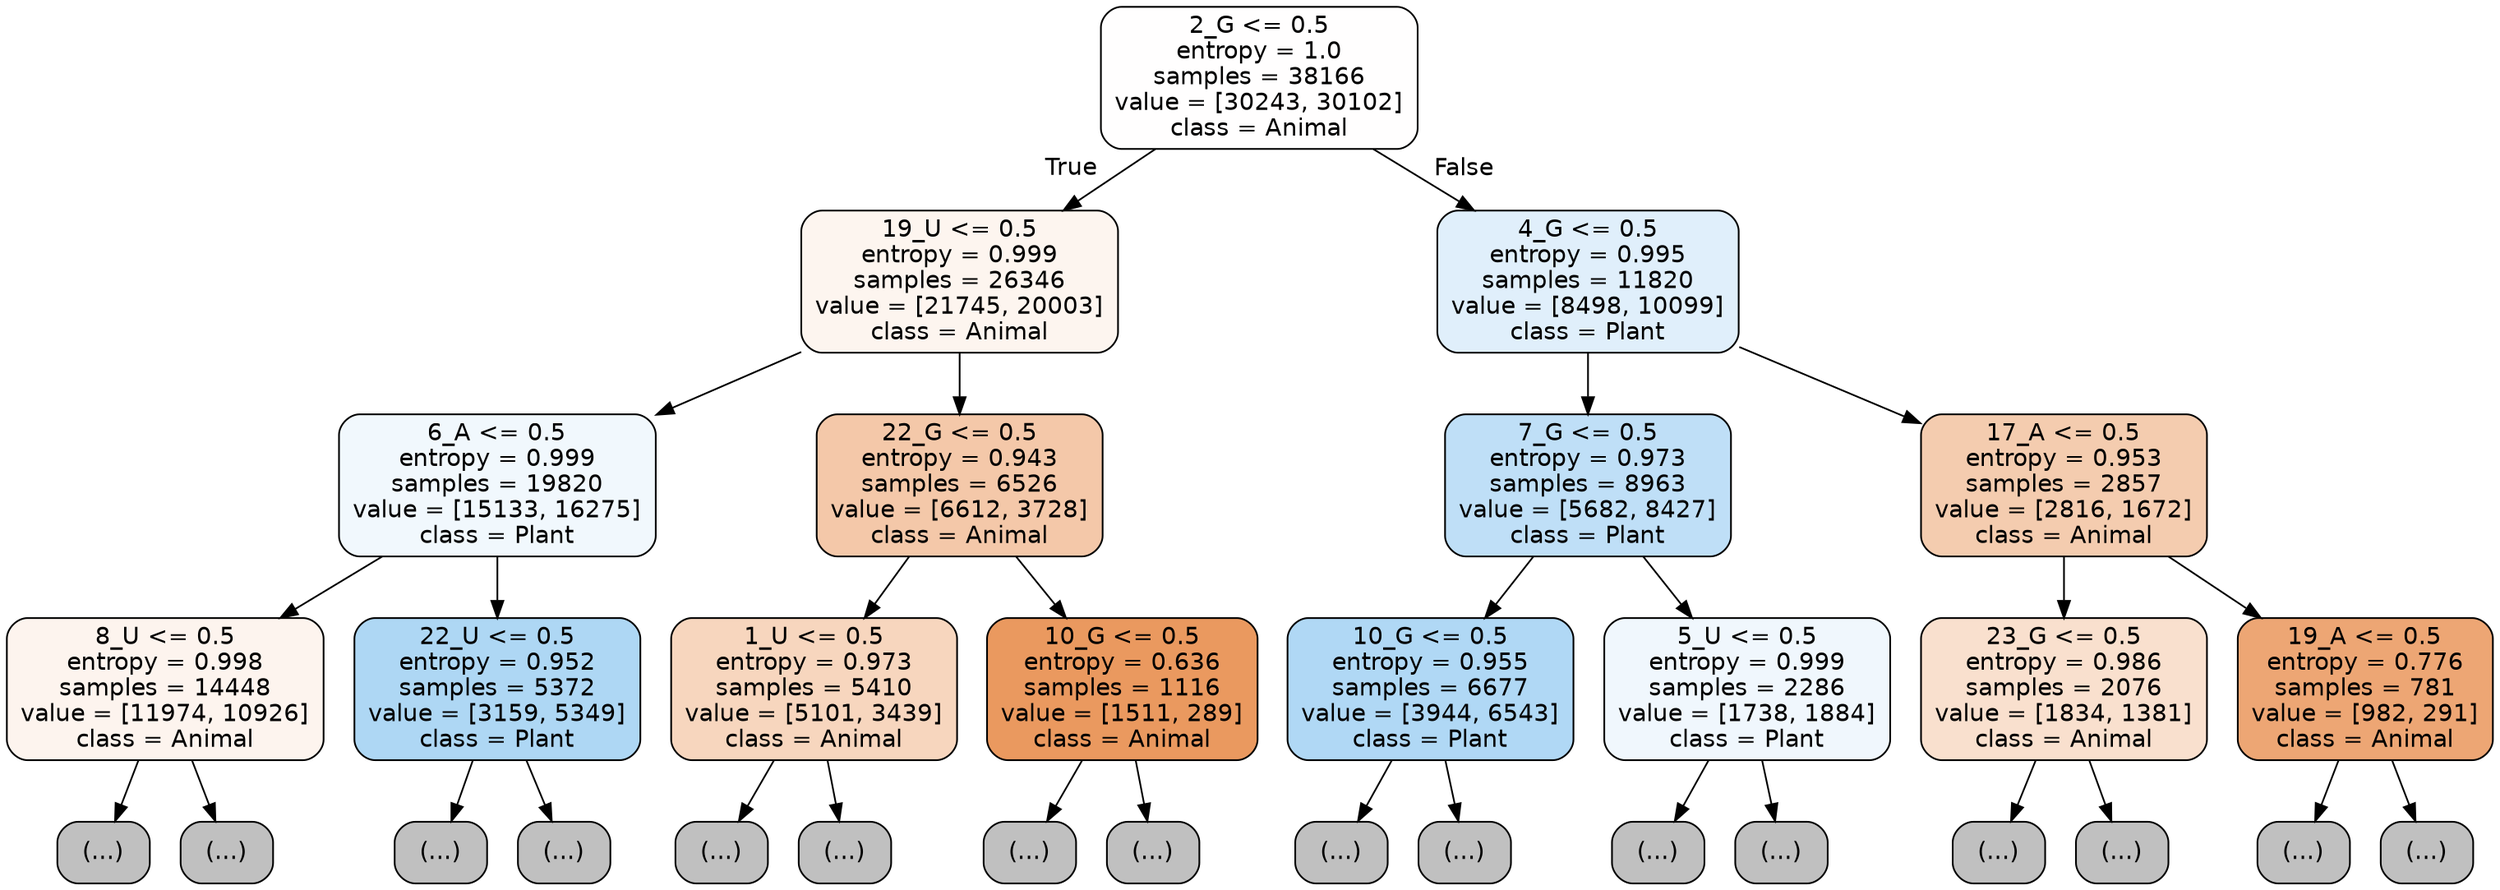 digraph Tree {
node [shape=box, style="filled, rounded", color="black", fontname="helvetica"] ;
edge [fontname="helvetica"] ;
0 [label="2_G <= 0.5\nentropy = 1.0\nsamples = 38166\nvalue = [30243, 30102]\nclass = Animal", fillcolor="#fffefe"] ;
1 [label="19_U <= 0.5\nentropy = 0.999\nsamples = 26346\nvalue = [21745, 20003]\nclass = Animal", fillcolor="#fdf5ef"] ;
0 -> 1 [labeldistance=2.5, labelangle=45, headlabel="True"] ;
2 [label="6_A <= 0.5\nentropy = 0.999\nsamples = 19820\nvalue = [15133, 16275]\nclass = Plant", fillcolor="#f1f8fd"] ;
1 -> 2 ;
3 [label="8_U <= 0.5\nentropy = 0.998\nsamples = 14448\nvalue = [11974, 10926]\nclass = Animal", fillcolor="#fdf4ee"] ;
2 -> 3 ;
4 [label="(...)", fillcolor="#C0C0C0"] ;
3 -> 4 ;
4937 [label="(...)", fillcolor="#C0C0C0"] ;
3 -> 4937 ;
6826 [label="22_U <= 0.5\nentropy = 0.952\nsamples = 5372\nvalue = [3159, 5349]\nclass = Plant", fillcolor="#aed7f4"] ;
2 -> 6826 ;
6827 [label="(...)", fillcolor="#C0C0C0"] ;
6826 -> 6827 ;
8672 [label="(...)", fillcolor="#C0C0C0"] ;
6826 -> 8672 ;
8923 [label="22_G <= 0.5\nentropy = 0.943\nsamples = 6526\nvalue = [6612, 3728]\nclass = Animal", fillcolor="#f4c8a9"] ;
1 -> 8923 ;
8924 [label="1_U <= 0.5\nentropy = 0.973\nsamples = 5410\nvalue = [5101, 3439]\nclass = Animal", fillcolor="#f7d6be"] ;
8923 -> 8924 ;
8925 [label="(...)", fillcolor="#C0C0C0"] ;
8924 -> 8925 ;
10608 [label="(...)", fillcolor="#C0C0C0"] ;
8924 -> 10608 ;
11781 [label="10_G <= 0.5\nentropy = 0.636\nsamples = 1116\nvalue = [1511, 289]\nclass = Animal", fillcolor="#ea995f"] ;
8923 -> 11781 ;
11782 [label="(...)", fillcolor="#C0C0C0"] ;
11781 -> 11782 ;
12047 [label="(...)", fillcolor="#C0C0C0"] ;
11781 -> 12047 ;
12144 [label="4_G <= 0.5\nentropy = 0.995\nsamples = 11820\nvalue = [8498, 10099]\nclass = Plant", fillcolor="#e0effb"] ;
0 -> 12144 [labeldistance=2.5, labelangle=-45, headlabel="False"] ;
12145 [label="7_G <= 0.5\nentropy = 0.973\nsamples = 8963\nvalue = [5682, 8427]\nclass = Plant", fillcolor="#bfdff7"] ;
12144 -> 12145 ;
12146 [label="10_G <= 0.5\nentropy = 0.955\nsamples = 6677\nvalue = [3944, 6543]\nclass = Plant", fillcolor="#b0d8f5"] ;
12145 -> 12146 ;
12147 [label="(...)", fillcolor="#C0C0C0"] ;
12146 -> 12147 ;
14064 [label="(...)", fillcolor="#C0C0C0"] ;
12146 -> 14064 ;
14685 [label="5_U <= 0.5\nentropy = 0.999\nsamples = 2286\nvalue = [1738, 1884]\nclass = Plant", fillcolor="#f0f7fd"] ;
12145 -> 14685 ;
14686 [label="(...)", fillcolor="#C0C0C0"] ;
14685 -> 14686 ;
15357 [label="(...)", fillcolor="#C0C0C0"] ;
14685 -> 15357 ;
15594 [label="17_A <= 0.5\nentropy = 0.953\nsamples = 2857\nvalue = [2816, 1672]\nclass = Animal", fillcolor="#f4ccaf"] ;
12144 -> 15594 ;
15595 [label="23_G <= 0.5\nentropy = 0.986\nsamples = 2076\nvalue = [1834, 1381]\nclass = Animal", fillcolor="#f9e0ce"] ;
15594 -> 15595 ;
15596 [label="(...)", fillcolor="#C0C0C0"] ;
15595 -> 15596 ;
16673 [label="(...)", fillcolor="#C0C0C0"] ;
15595 -> 16673 ;
16704 [label="19_A <= 0.5\nentropy = 0.776\nsamples = 781\nvalue = [982, 291]\nclass = Animal", fillcolor="#eda674"] ;
15594 -> 16704 ;
16705 [label="(...)", fillcolor="#C0C0C0"] ;
16704 -> 16705 ;
16960 [label="(...)", fillcolor="#C0C0C0"] ;
16704 -> 16960 ;
}